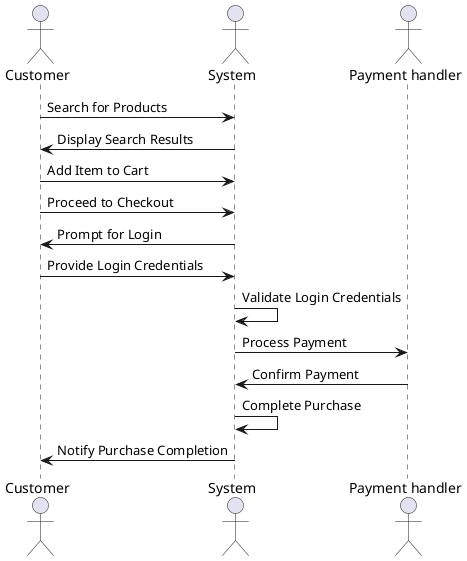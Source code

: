 @startuml product_search_and_purchase

!define Actor customer
!define Actor system
!define Actor payment_handler

actor Customer as Customer
actor System as System
actor "Payment handler" as PaymentHandler

Customer -> System: Search for Products
System -> Customer: Display Search Results
Customer -> System: Add Item to Cart
Customer -> System: Proceed to Checkout
System -> Customer: Prompt for Login
Customer -> System: Provide Login Credentials
System -> System: Validate Login Credentials
System -> PaymentHandler: Process Payment
PaymentHandler -> System: Confirm Payment
System -> System: Complete Purchase
System -> Customer: Notify Purchase Completion

@enduml
